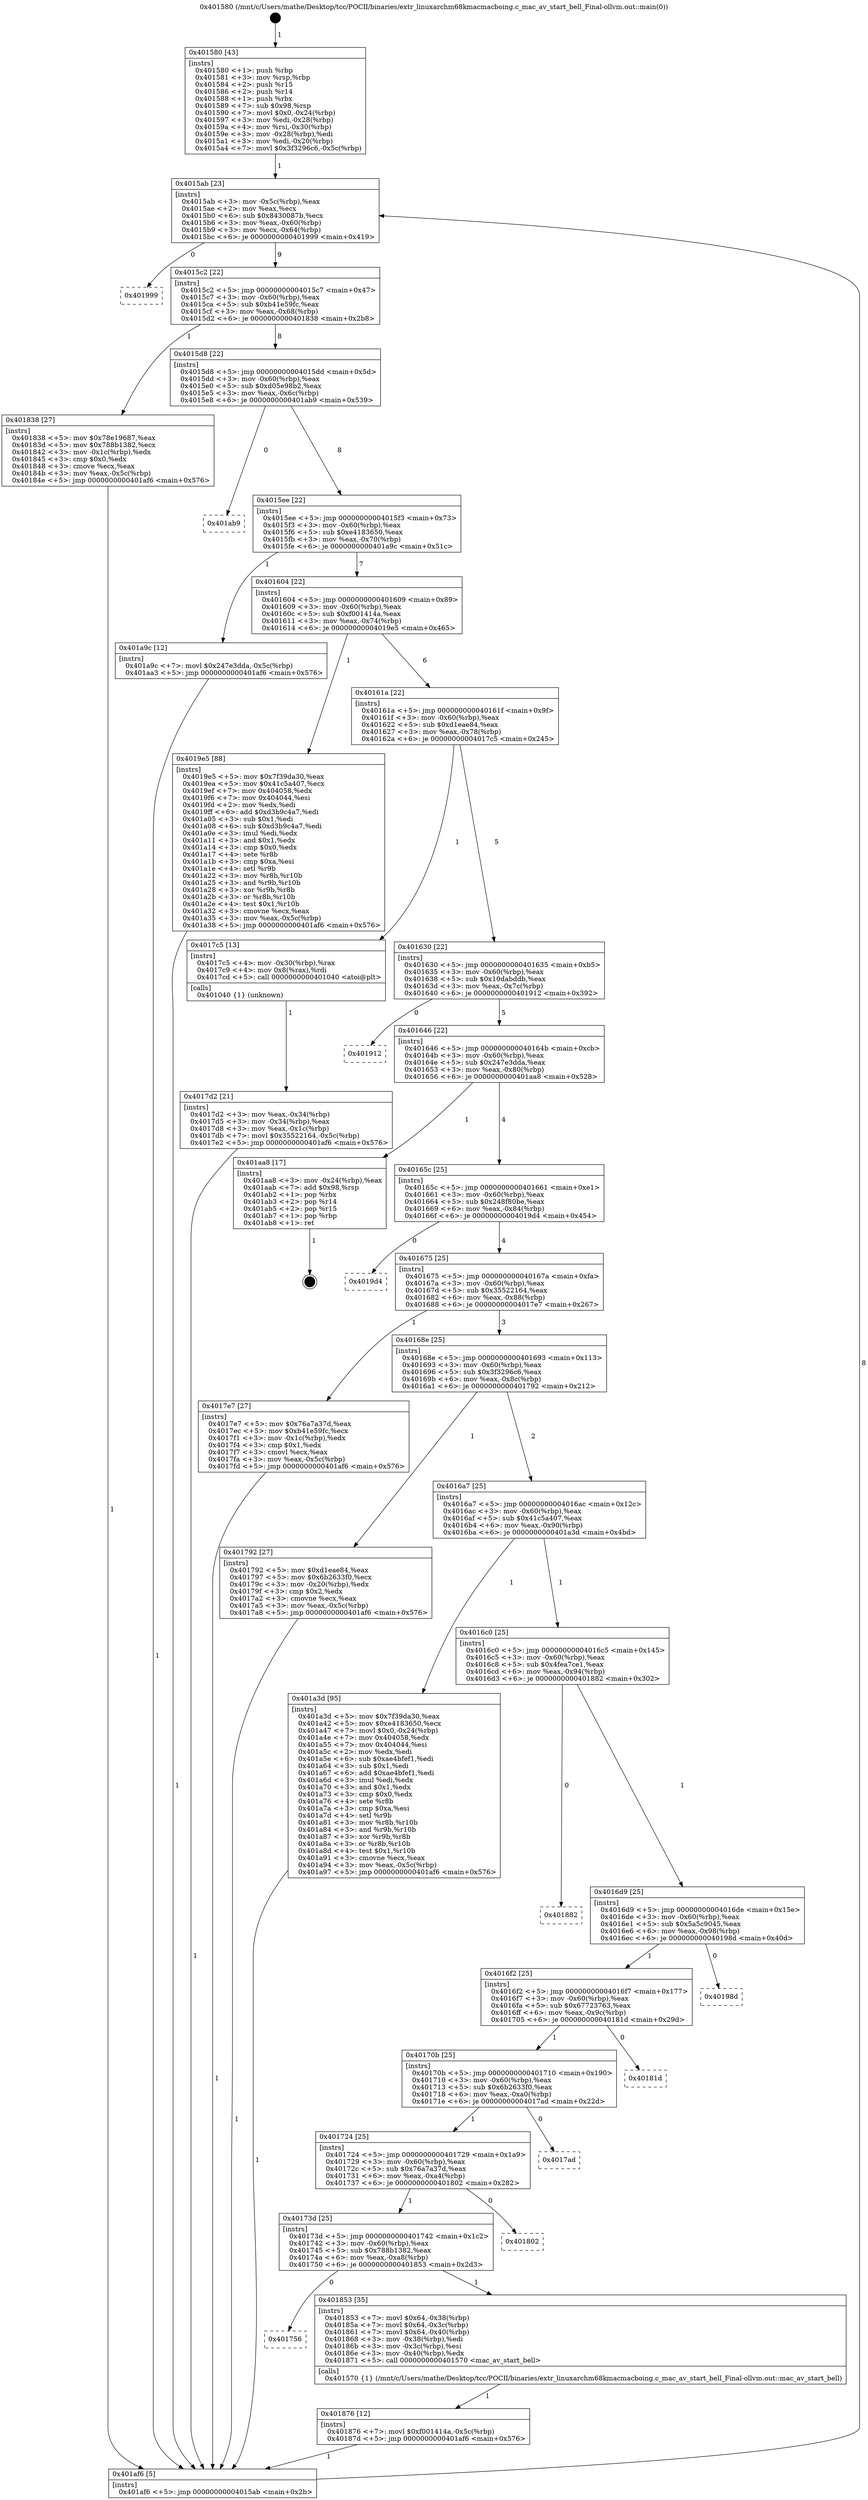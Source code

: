digraph "0x401580" {
  label = "0x401580 (/mnt/c/Users/mathe/Desktop/tcc/POCII/binaries/extr_linuxarchm68kmacmacboing.c_mac_av_start_bell_Final-ollvm.out::main(0))"
  labelloc = "t"
  node[shape=record]

  Entry [label="",width=0.3,height=0.3,shape=circle,fillcolor=black,style=filled]
  "0x4015ab" [label="{
     0x4015ab [23]\l
     | [instrs]\l
     &nbsp;&nbsp;0x4015ab \<+3\>: mov -0x5c(%rbp),%eax\l
     &nbsp;&nbsp;0x4015ae \<+2\>: mov %eax,%ecx\l
     &nbsp;&nbsp;0x4015b0 \<+6\>: sub $0x8430087b,%ecx\l
     &nbsp;&nbsp;0x4015b6 \<+3\>: mov %eax,-0x60(%rbp)\l
     &nbsp;&nbsp;0x4015b9 \<+3\>: mov %ecx,-0x64(%rbp)\l
     &nbsp;&nbsp;0x4015bc \<+6\>: je 0000000000401999 \<main+0x419\>\l
  }"]
  "0x401999" [label="{
     0x401999\l
  }", style=dashed]
  "0x4015c2" [label="{
     0x4015c2 [22]\l
     | [instrs]\l
     &nbsp;&nbsp;0x4015c2 \<+5\>: jmp 00000000004015c7 \<main+0x47\>\l
     &nbsp;&nbsp;0x4015c7 \<+3\>: mov -0x60(%rbp),%eax\l
     &nbsp;&nbsp;0x4015ca \<+5\>: sub $0xb41e59fc,%eax\l
     &nbsp;&nbsp;0x4015cf \<+3\>: mov %eax,-0x68(%rbp)\l
     &nbsp;&nbsp;0x4015d2 \<+6\>: je 0000000000401838 \<main+0x2b8\>\l
  }"]
  Exit [label="",width=0.3,height=0.3,shape=circle,fillcolor=black,style=filled,peripheries=2]
  "0x401838" [label="{
     0x401838 [27]\l
     | [instrs]\l
     &nbsp;&nbsp;0x401838 \<+5\>: mov $0x78e19687,%eax\l
     &nbsp;&nbsp;0x40183d \<+5\>: mov $0x788b1382,%ecx\l
     &nbsp;&nbsp;0x401842 \<+3\>: mov -0x1c(%rbp),%edx\l
     &nbsp;&nbsp;0x401845 \<+3\>: cmp $0x0,%edx\l
     &nbsp;&nbsp;0x401848 \<+3\>: cmove %ecx,%eax\l
     &nbsp;&nbsp;0x40184b \<+3\>: mov %eax,-0x5c(%rbp)\l
     &nbsp;&nbsp;0x40184e \<+5\>: jmp 0000000000401af6 \<main+0x576\>\l
  }"]
  "0x4015d8" [label="{
     0x4015d8 [22]\l
     | [instrs]\l
     &nbsp;&nbsp;0x4015d8 \<+5\>: jmp 00000000004015dd \<main+0x5d\>\l
     &nbsp;&nbsp;0x4015dd \<+3\>: mov -0x60(%rbp),%eax\l
     &nbsp;&nbsp;0x4015e0 \<+5\>: sub $0xd05e98b2,%eax\l
     &nbsp;&nbsp;0x4015e5 \<+3\>: mov %eax,-0x6c(%rbp)\l
     &nbsp;&nbsp;0x4015e8 \<+6\>: je 0000000000401ab9 \<main+0x539\>\l
  }"]
  "0x401876" [label="{
     0x401876 [12]\l
     | [instrs]\l
     &nbsp;&nbsp;0x401876 \<+7\>: movl $0xf001414a,-0x5c(%rbp)\l
     &nbsp;&nbsp;0x40187d \<+5\>: jmp 0000000000401af6 \<main+0x576\>\l
  }"]
  "0x401ab9" [label="{
     0x401ab9\l
  }", style=dashed]
  "0x4015ee" [label="{
     0x4015ee [22]\l
     | [instrs]\l
     &nbsp;&nbsp;0x4015ee \<+5\>: jmp 00000000004015f3 \<main+0x73\>\l
     &nbsp;&nbsp;0x4015f3 \<+3\>: mov -0x60(%rbp),%eax\l
     &nbsp;&nbsp;0x4015f6 \<+5\>: sub $0xe4183650,%eax\l
     &nbsp;&nbsp;0x4015fb \<+3\>: mov %eax,-0x70(%rbp)\l
     &nbsp;&nbsp;0x4015fe \<+6\>: je 0000000000401a9c \<main+0x51c\>\l
  }"]
  "0x401756" [label="{
     0x401756\l
  }", style=dashed]
  "0x401a9c" [label="{
     0x401a9c [12]\l
     | [instrs]\l
     &nbsp;&nbsp;0x401a9c \<+7\>: movl $0x247e3dda,-0x5c(%rbp)\l
     &nbsp;&nbsp;0x401aa3 \<+5\>: jmp 0000000000401af6 \<main+0x576\>\l
  }"]
  "0x401604" [label="{
     0x401604 [22]\l
     | [instrs]\l
     &nbsp;&nbsp;0x401604 \<+5\>: jmp 0000000000401609 \<main+0x89\>\l
     &nbsp;&nbsp;0x401609 \<+3\>: mov -0x60(%rbp),%eax\l
     &nbsp;&nbsp;0x40160c \<+5\>: sub $0xf001414a,%eax\l
     &nbsp;&nbsp;0x401611 \<+3\>: mov %eax,-0x74(%rbp)\l
     &nbsp;&nbsp;0x401614 \<+6\>: je 00000000004019e5 \<main+0x465\>\l
  }"]
  "0x401853" [label="{
     0x401853 [35]\l
     | [instrs]\l
     &nbsp;&nbsp;0x401853 \<+7\>: movl $0x64,-0x38(%rbp)\l
     &nbsp;&nbsp;0x40185a \<+7\>: movl $0x64,-0x3c(%rbp)\l
     &nbsp;&nbsp;0x401861 \<+7\>: movl $0x64,-0x40(%rbp)\l
     &nbsp;&nbsp;0x401868 \<+3\>: mov -0x38(%rbp),%edi\l
     &nbsp;&nbsp;0x40186b \<+3\>: mov -0x3c(%rbp),%esi\l
     &nbsp;&nbsp;0x40186e \<+3\>: mov -0x40(%rbp),%edx\l
     &nbsp;&nbsp;0x401871 \<+5\>: call 0000000000401570 \<mac_av_start_bell\>\l
     | [calls]\l
     &nbsp;&nbsp;0x401570 \{1\} (/mnt/c/Users/mathe/Desktop/tcc/POCII/binaries/extr_linuxarchm68kmacmacboing.c_mac_av_start_bell_Final-ollvm.out::mac_av_start_bell)\l
  }"]
  "0x4019e5" [label="{
     0x4019e5 [88]\l
     | [instrs]\l
     &nbsp;&nbsp;0x4019e5 \<+5\>: mov $0x7f39da30,%eax\l
     &nbsp;&nbsp;0x4019ea \<+5\>: mov $0x41c5a407,%ecx\l
     &nbsp;&nbsp;0x4019ef \<+7\>: mov 0x404058,%edx\l
     &nbsp;&nbsp;0x4019f6 \<+7\>: mov 0x404044,%esi\l
     &nbsp;&nbsp;0x4019fd \<+2\>: mov %edx,%edi\l
     &nbsp;&nbsp;0x4019ff \<+6\>: add $0xd3b9c4a7,%edi\l
     &nbsp;&nbsp;0x401a05 \<+3\>: sub $0x1,%edi\l
     &nbsp;&nbsp;0x401a08 \<+6\>: sub $0xd3b9c4a7,%edi\l
     &nbsp;&nbsp;0x401a0e \<+3\>: imul %edi,%edx\l
     &nbsp;&nbsp;0x401a11 \<+3\>: and $0x1,%edx\l
     &nbsp;&nbsp;0x401a14 \<+3\>: cmp $0x0,%edx\l
     &nbsp;&nbsp;0x401a17 \<+4\>: sete %r8b\l
     &nbsp;&nbsp;0x401a1b \<+3\>: cmp $0xa,%esi\l
     &nbsp;&nbsp;0x401a1e \<+4\>: setl %r9b\l
     &nbsp;&nbsp;0x401a22 \<+3\>: mov %r8b,%r10b\l
     &nbsp;&nbsp;0x401a25 \<+3\>: and %r9b,%r10b\l
     &nbsp;&nbsp;0x401a28 \<+3\>: xor %r9b,%r8b\l
     &nbsp;&nbsp;0x401a2b \<+3\>: or %r8b,%r10b\l
     &nbsp;&nbsp;0x401a2e \<+4\>: test $0x1,%r10b\l
     &nbsp;&nbsp;0x401a32 \<+3\>: cmovne %ecx,%eax\l
     &nbsp;&nbsp;0x401a35 \<+3\>: mov %eax,-0x5c(%rbp)\l
     &nbsp;&nbsp;0x401a38 \<+5\>: jmp 0000000000401af6 \<main+0x576\>\l
  }"]
  "0x40161a" [label="{
     0x40161a [22]\l
     | [instrs]\l
     &nbsp;&nbsp;0x40161a \<+5\>: jmp 000000000040161f \<main+0x9f\>\l
     &nbsp;&nbsp;0x40161f \<+3\>: mov -0x60(%rbp),%eax\l
     &nbsp;&nbsp;0x401622 \<+5\>: sub $0xd1eae84,%eax\l
     &nbsp;&nbsp;0x401627 \<+3\>: mov %eax,-0x78(%rbp)\l
     &nbsp;&nbsp;0x40162a \<+6\>: je 00000000004017c5 \<main+0x245\>\l
  }"]
  "0x40173d" [label="{
     0x40173d [25]\l
     | [instrs]\l
     &nbsp;&nbsp;0x40173d \<+5\>: jmp 0000000000401742 \<main+0x1c2\>\l
     &nbsp;&nbsp;0x401742 \<+3\>: mov -0x60(%rbp),%eax\l
     &nbsp;&nbsp;0x401745 \<+5\>: sub $0x788b1382,%eax\l
     &nbsp;&nbsp;0x40174a \<+6\>: mov %eax,-0xa8(%rbp)\l
     &nbsp;&nbsp;0x401750 \<+6\>: je 0000000000401853 \<main+0x2d3\>\l
  }"]
  "0x4017c5" [label="{
     0x4017c5 [13]\l
     | [instrs]\l
     &nbsp;&nbsp;0x4017c5 \<+4\>: mov -0x30(%rbp),%rax\l
     &nbsp;&nbsp;0x4017c9 \<+4\>: mov 0x8(%rax),%rdi\l
     &nbsp;&nbsp;0x4017cd \<+5\>: call 0000000000401040 \<atoi@plt\>\l
     | [calls]\l
     &nbsp;&nbsp;0x401040 \{1\} (unknown)\l
  }"]
  "0x401630" [label="{
     0x401630 [22]\l
     | [instrs]\l
     &nbsp;&nbsp;0x401630 \<+5\>: jmp 0000000000401635 \<main+0xb5\>\l
     &nbsp;&nbsp;0x401635 \<+3\>: mov -0x60(%rbp),%eax\l
     &nbsp;&nbsp;0x401638 \<+5\>: sub $0x10dabddb,%eax\l
     &nbsp;&nbsp;0x40163d \<+3\>: mov %eax,-0x7c(%rbp)\l
     &nbsp;&nbsp;0x401640 \<+6\>: je 0000000000401912 \<main+0x392\>\l
  }"]
  "0x401802" [label="{
     0x401802\l
  }", style=dashed]
  "0x401912" [label="{
     0x401912\l
  }", style=dashed]
  "0x401646" [label="{
     0x401646 [22]\l
     | [instrs]\l
     &nbsp;&nbsp;0x401646 \<+5\>: jmp 000000000040164b \<main+0xcb\>\l
     &nbsp;&nbsp;0x40164b \<+3\>: mov -0x60(%rbp),%eax\l
     &nbsp;&nbsp;0x40164e \<+5\>: sub $0x247e3dda,%eax\l
     &nbsp;&nbsp;0x401653 \<+3\>: mov %eax,-0x80(%rbp)\l
     &nbsp;&nbsp;0x401656 \<+6\>: je 0000000000401aa8 \<main+0x528\>\l
  }"]
  "0x401724" [label="{
     0x401724 [25]\l
     | [instrs]\l
     &nbsp;&nbsp;0x401724 \<+5\>: jmp 0000000000401729 \<main+0x1a9\>\l
     &nbsp;&nbsp;0x401729 \<+3\>: mov -0x60(%rbp),%eax\l
     &nbsp;&nbsp;0x40172c \<+5\>: sub $0x76a7a37d,%eax\l
     &nbsp;&nbsp;0x401731 \<+6\>: mov %eax,-0xa4(%rbp)\l
     &nbsp;&nbsp;0x401737 \<+6\>: je 0000000000401802 \<main+0x282\>\l
  }"]
  "0x401aa8" [label="{
     0x401aa8 [17]\l
     | [instrs]\l
     &nbsp;&nbsp;0x401aa8 \<+3\>: mov -0x24(%rbp),%eax\l
     &nbsp;&nbsp;0x401aab \<+7\>: add $0x98,%rsp\l
     &nbsp;&nbsp;0x401ab2 \<+1\>: pop %rbx\l
     &nbsp;&nbsp;0x401ab3 \<+2\>: pop %r14\l
     &nbsp;&nbsp;0x401ab5 \<+2\>: pop %r15\l
     &nbsp;&nbsp;0x401ab7 \<+1\>: pop %rbp\l
     &nbsp;&nbsp;0x401ab8 \<+1\>: ret\l
  }"]
  "0x40165c" [label="{
     0x40165c [25]\l
     | [instrs]\l
     &nbsp;&nbsp;0x40165c \<+5\>: jmp 0000000000401661 \<main+0xe1\>\l
     &nbsp;&nbsp;0x401661 \<+3\>: mov -0x60(%rbp),%eax\l
     &nbsp;&nbsp;0x401664 \<+5\>: sub $0x248f80be,%eax\l
     &nbsp;&nbsp;0x401669 \<+6\>: mov %eax,-0x84(%rbp)\l
     &nbsp;&nbsp;0x40166f \<+6\>: je 00000000004019d4 \<main+0x454\>\l
  }"]
  "0x4017ad" [label="{
     0x4017ad\l
  }", style=dashed]
  "0x4019d4" [label="{
     0x4019d4\l
  }", style=dashed]
  "0x401675" [label="{
     0x401675 [25]\l
     | [instrs]\l
     &nbsp;&nbsp;0x401675 \<+5\>: jmp 000000000040167a \<main+0xfa\>\l
     &nbsp;&nbsp;0x40167a \<+3\>: mov -0x60(%rbp),%eax\l
     &nbsp;&nbsp;0x40167d \<+5\>: sub $0x35522164,%eax\l
     &nbsp;&nbsp;0x401682 \<+6\>: mov %eax,-0x88(%rbp)\l
     &nbsp;&nbsp;0x401688 \<+6\>: je 00000000004017e7 \<main+0x267\>\l
  }"]
  "0x40170b" [label="{
     0x40170b [25]\l
     | [instrs]\l
     &nbsp;&nbsp;0x40170b \<+5\>: jmp 0000000000401710 \<main+0x190\>\l
     &nbsp;&nbsp;0x401710 \<+3\>: mov -0x60(%rbp),%eax\l
     &nbsp;&nbsp;0x401713 \<+5\>: sub $0x6b2633f0,%eax\l
     &nbsp;&nbsp;0x401718 \<+6\>: mov %eax,-0xa0(%rbp)\l
     &nbsp;&nbsp;0x40171e \<+6\>: je 00000000004017ad \<main+0x22d\>\l
  }"]
  "0x4017e7" [label="{
     0x4017e7 [27]\l
     | [instrs]\l
     &nbsp;&nbsp;0x4017e7 \<+5\>: mov $0x76a7a37d,%eax\l
     &nbsp;&nbsp;0x4017ec \<+5\>: mov $0xb41e59fc,%ecx\l
     &nbsp;&nbsp;0x4017f1 \<+3\>: mov -0x1c(%rbp),%edx\l
     &nbsp;&nbsp;0x4017f4 \<+3\>: cmp $0x1,%edx\l
     &nbsp;&nbsp;0x4017f7 \<+3\>: cmovl %ecx,%eax\l
     &nbsp;&nbsp;0x4017fa \<+3\>: mov %eax,-0x5c(%rbp)\l
     &nbsp;&nbsp;0x4017fd \<+5\>: jmp 0000000000401af6 \<main+0x576\>\l
  }"]
  "0x40168e" [label="{
     0x40168e [25]\l
     | [instrs]\l
     &nbsp;&nbsp;0x40168e \<+5\>: jmp 0000000000401693 \<main+0x113\>\l
     &nbsp;&nbsp;0x401693 \<+3\>: mov -0x60(%rbp),%eax\l
     &nbsp;&nbsp;0x401696 \<+5\>: sub $0x3f3296c6,%eax\l
     &nbsp;&nbsp;0x40169b \<+6\>: mov %eax,-0x8c(%rbp)\l
     &nbsp;&nbsp;0x4016a1 \<+6\>: je 0000000000401792 \<main+0x212\>\l
  }"]
  "0x40181d" [label="{
     0x40181d\l
  }", style=dashed]
  "0x401792" [label="{
     0x401792 [27]\l
     | [instrs]\l
     &nbsp;&nbsp;0x401792 \<+5\>: mov $0xd1eae84,%eax\l
     &nbsp;&nbsp;0x401797 \<+5\>: mov $0x6b2633f0,%ecx\l
     &nbsp;&nbsp;0x40179c \<+3\>: mov -0x20(%rbp),%edx\l
     &nbsp;&nbsp;0x40179f \<+3\>: cmp $0x2,%edx\l
     &nbsp;&nbsp;0x4017a2 \<+3\>: cmovne %ecx,%eax\l
     &nbsp;&nbsp;0x4017a5 \<+3\>: mov %eax,-0x5c(%rbp)\l
     &nbsp;&nbsp;0x4017a8 \<+5\>: jmp 0000000000401af6 \<main+0x576\>\l
  }"]
  "0x4016a7" [label="{
     0x4016a7 [25]\l
     | [instrs]\l
     &nbsp;&nbsp;0x4016a7 \<+5\>: jmp 00000000004016ac \<main+0x12c\>\l
     &nbsp;&nbsp;0x4016ac \<+3\>: mov -0x60(%rbp),%eax\l
     &nbsp;&nbsp;0x4016af \<+5\>: sub $0x41c5a407,%eax\l
     &nbsp;&nbsp;0x4016b4 \<+6\>: mov %eax,-0x90(%rbp)\l
     &nbsp;&nbsp;0x4016ba \<+6\>: je 0000000000401a3d \<main+0x4bd\>\l
  }"]
  "0x401af6" [label="{
     0x401af6 [5]\l
     | [instrs]\l
     &nbsp;&nbsp;0x401af6 \<+5\>: jmp 00000000004015ab \<main+0x2b\>\l
  }"]
  "0x401580" [label="{
     0x401580 [43]\l
     | [instrs]\l
     &nbsp;&nbsp;0x401580 \<+1\>: push %rbp\l
     &nbsp;&nbsp;0x401581 \<+3\>: mov %rsp,%rbp\l
     &nbsp;&nbsp;0x401584 \<+2\>: push %r15\l
     &nbsp;&nbsp;0x401586 \<+2\>: push %r14\l
     &nbsp;&nbsp;0x401588 \<+1\>: push %rbx\l
     &nbsp;&nbsp;0x401589 \<+7\>: sub $0x98,%rsp\l
     &nbsp;&nbsp;0x401590 \<+7\>: movl $0x0,-0x24(%rbp)\l
     &nbsp;&nbsp;0x401597 \<+3\>: mov %edi,-0x28(%rbp)\l
     &nbsp;&nbsp;0x40159a \<+4\>: mov %rsi,-0x30(%rbp)\l
     &nbsp;&nbsp;0x40159e \<+3\>: mov -0x28(%rbp),%edi\l
     &nbsp;&nbsp;0x4015a1 \<+3\>: mov %edi,-0x20(%rbp)\l
     &nbsp;&nbsp;0x4015a4 \<+7\>: movl $0x3f3296c6,-0x5c(%rbp)\l
  }"]
  "0x4017d2" [label="{
     0x4017d2 [21]\l
     | [instrs]\l
     &nbsp;&nbsp;0x4017d2 \<+3\>: mov %eax,-0x34(%rbp)\l
     &nbsp;&nbsp;0x4017d5 \<+3\>: mov -0x34(%rbp),%eax\l
     &nbsp;&nbsp;0x4017d8 \<+3\>: mov %eax,-0x1c(%rbp)\l
     &nbsp;&nbsp;0x4017db \<+7\>: movl $0x35522164,-0x5c(%rbp)\l
     &nbsp;&nbsp;0x4017e2 \<+5\>: jmp 0000000000401af6 \<main+0x576\>\l
  }"]
  "0x4016f2" [label="{
     0x4016f2 [25]\l
     | [instrs]\l
     &nbsp;&nbsp;0x4016f2 \<+5\>: jmp 00000000004016f7 \<main+0x177\>\l
     &nbsp;&nbsp;0x4016f7 \<+3\>: mov -0x60(%rbp),%eax\l
     &nbsp;&nbsp;0x4016fa \<+5\>: sub $0x67723763,%eax\l
     &nbsp;&nbsp;0x4016ff \<+6\>: mov %eax,-0x9c(%rbp)\l
     &nbsp;&nbsp;0x401705 \<+6\>: je 000000000040181d \<main+0x29d\>\l
  }"]
  "0x401a3d" [label="{
     0x401a3d [95]\l
     | [instrs]\l
     &nbsp;&nbsp;0x401a3d \<+5\>: mov $0x7f39da30,%eax\l
     &nbsp;&nbsp;0x401a42 \<+5\>: mov $0xe4183650,%ecx\l
     &nbsp;&nbsp;0x401a47 \<+7\>: movl $0x0,-0x24(%rbp)\l
     &nbsp;&nbsp;0x401a4e \<+7\>: mov 0x404058,%edx\l
     &nbsp;&nbsp;0x401a55 \<+7\>: mov 0x404044,%esi\l
     &nbsp;&nbsp;0x401a5c \<+2\>: mov %edx,%edi\l
     &nbsp;&nbsp;0x401a5e \<+6\>: sub $0xae4bfef1,%edi\l
     &nbsp;&nbsp;0x401a64 \<+3\>: sub $0x1,%edi\l
     &nbsp;&nbsp;0x401a67 \<+6\>: add $0xae4bfef1,%edi\l
     &nbsp;&nbsp;0x401a6d \<+3\>: imul %edi,%edx\l
     &nbsp;&nbsp;0x401a70 \<+3\>: and $0x1,%edx\l
     &nbsp;&nbsp;0x401a73 \<+3\>: cmp $0x0,%edx\l
     &nbsp;&nbsp;0x401a76 \<+4\>: sete %r8b\l
     &nbsp;&nbsp;0x401a7a \<+3\>: cmp $0xa,%esi\l
     &nbsp;&nbsp;0x401a7d \<+4\>: setl %r9b\l
     &nbsp;&nbsp;0x401a81 \<+3\>: mov %r8b,%r10b\l
     &nbsp;&nbsp;0x401a84 \<+3\>: and %r9b,%r10b\l
     &nbsp;&nbsp;0x401a87 \<+3\>: xor %r9b,%r8b\l
     &nbsp;&nbsp;0x401a8a \<+3\>: or %r8b,%r10b\l
     &nbsp;&nbsp;0x401a8d \<+4\>: test $0x1,%r10b\l
     &nbsp;&nbsp;0x401a91 \<+3\>: cmovne %ecx,%eax\l
     &nbsp;&nbsp;0x401a94 \<+3\>: mov %eax,-0x5c(%rbp)\l
     &nbsp;&nbsp;0x401a97 \<+5\>: jmp 0000000000401af6 \<main+0x576\>\l
  }"]
  "0x4016c0" [label="{
     0x4016c0 [25]\l
     | [instrs]\l
     &nbsp;&nbsp;0x4016c0 \<+5\>: jmp 00000000004016c5 \<main+0x145\>\l
     &nbsp;&nbsp;0x4016c5 \<+3\>: mov -0x60(%rbp),%eax\l
     &nbsp;&nbsp;0x4016c8 \<+5\>: sub $0x4fea7ce1,%eax\l
     &nbsp;&nbsp;0x4016cd \<+6\>: mov %eax,-0x94(%rbp)\l
     &nbsp;&nbsp;0x4016d3 \<+6\>: je 0000000000401882 \<main+0x302\>\l
  }"]
  "0x40198d" [label="{
     0x40198d\l
  }", style=dashed]
  "0x401882" [label="{
     0x401882\l
  }", style=dashed]
  "0x4016d9" [label="{
     0x4016d9 [25]\l
     | [instrs]\l
     &nbsp;&nbsp;0x4016d9 \<+5\>: jmp 00000000004016de \<main+0x15e\>\l
     &nbsp;&nbsp;0x4016de \<+3\>: mov -0x60(%rbp),%eax\l
     &nbsp;&nbsp;0x4016e1 \<+5\>: sub $0x5a5c9045,%eax\l
     &nbsp;&nbsp;0x4016e6 \<+6\>: mov %eax,-0x98(%rbp)\l
     &nbsp;&nbsp;0x4016ec \<+6\>: je 000000000040198d \<main+0x40d\>\l
  }"]
  Entry -> "0x401580" [label=" 1"]
  "0x4015ab" -> "0x401999" [label=" 0"]
  "0x4015ab" -> "0x4015c2" [label=" 9"]
  "0x401aa8" -> Exit [label=" 1"]
  "0x4015c2" -> "0x401838" [label=" 1"]
  "0x4015c2" -> "0x4015d8" [label=" 8"]
  "0x401a9c" -> "0x401af6" [label=" 1"]
  "0x4015d8" -> "0x401ab9" [label=" 0"]
  "0x4015d8" -> "0x4015ee" [label=" 8"]
  "0x401a3d" -> "0x401af6" [label=" 1"]
  "0x4015ee" -> "0x401a9c" [label=" 1"]
  "0x4015ee" -> "0x401604" [label=" 7"]
  "0x4019e5" -> "0x401af6" [label=" 1"]
  "0x401604" -> "0x4019e5" [label=" 1"]
  "0x401604" -> "0x40161a" [label=" 6"]
  "0x401876" -> "0x401af6" [label=" 1"]
  "0x40161a" -> "0x4017c5" [label=" 1"]
  "0x40161a" -> "0x401630" [label=" 5"]
  "0x40173d" -> "0x401756" [label=" 0"]
  "0x401630" -> "0x401912" [label=" 0"]
  "0x401630" -> "0x401646" [label=" 5"]
  "0x40173d" -> "0x401853" [label=" 1"]
  "0x401646" -> "0x401aa8" [label=" 1"]
  "0x401646" -> "0x40165c" [label=" 4"]
  "0x401724" -> "0x40173d" [label=" 1"]
  "0x40165c" -> "0x4019d4" [label=" 0"]
  "0x40165c" -> "0x401675" [label=" 4"]
  "0x401724" -> "0x401802" [label=" 0"]
  "0x401675" -> "0x4017e7" [label=" 1"]
  "0x401675" -> "0x40168e" [label=" 3"]
  "0x40170b" -> "0x401724" [label=" 1"]
  "0x40168e" -> "0x401792" [label=" 1"]
  "0x40168e" -> "0x4016a7" [label=" 2"]
  "0x401792" -> "0x401af6" [label=" 1"]
  "0x401580" -> "0x4015ab" [label=" 1"]
  "0x401af6" -> "0x4015ab" [label=" 8"]
  "0x4017c5" -> "0x4017d2" [label=" 1"]
  "0x4017d2" -> "0x401af6" [label=" 1"]
  "0x4017e7" -> "0x401af6" [label=" 1"]
  "0x401838" -> "0x401af6" [label=" 1"]
  "0x40170b" -> "0x4017ad" [label=" 0"]
  "0x4016a7" -> "0x401a3d" [label=" 1"]
  "0x4016a7" -> "0x4016c0" [label=" 1"]
  "0x4016f2" -> "0x40170b" [label=" 1"]
  "0x4016c0" -> "0x401882" [label=" 0"]
  "0x4016c0" -> "0x4016d9" [label=" 1"]
  "0x4016f2" -> "0x40181d" [label=" 0"]
  "0x4016d9" -> "0x40198d" [label=" 0"]
  "0x4016d9" -> "0x4016f2" [label=" 1"]
  "0x401853" -> "0x401876" [label=" 1"]
}
